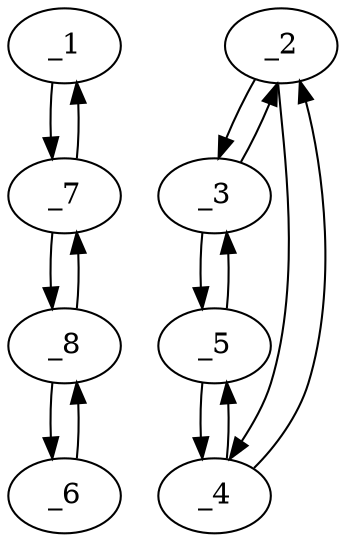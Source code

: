 digraph s1297_09 {
	_1	 [x="111.000000",
		y="77.000000"];
	_7	 [x="116.000000",
		y="94.000000"];
	_1 -> _7	 [angle="1.284745",
		orient="0.959366"];
	_2	 [x="40.000000",
		y="98.000000"];
	_3	 [x="45.000000",
		y="98.000000"];
	_2 -> _3	 [angle="0.000000",
		orient="0.000000"];
	_4	 [x="40.000000",
		y="100.000000"];
	_2 -> _4	 [angle="1.570796",
		orient="1.000000"];
	_3 -> _2	 [angle="3.141593",
		orient="0.000000"];
	_5	 [x="42.000000",
		y="100.000000"];
	_3 -> _5	 [angle="2.553590",
		orient="0.554700"];
	_4 -> _2	 [angle="-1.570796",
		orient="-1.000000"];
	_4 -> _5	 [angle="0.000000",
		orient="0.000000"];
	_5 -> _3	 [angle="-0.588003",
		orient="-0.554700"];
	_5 -> _4	 [angle="3.141593",
		orient="0.000000"];
	_6	 [x="133.000000",
		y="125.000000"];
	_8	 [x="126.000000",
		y="108.000000"];
	_6 -> _8	 [angle="-1.961403",
		orient="-0.924678"];
	_7 -> _1	 [angle="-1.856848",
		orient="-0.959366"];
	_7 -> _8	 [angle="0.950547",
		orient="0.813733"];
	_8 -> _6	 [angle="1.180189",
		orient="0.924678"];
	_8 -> _7	 [angle="-2.191046",
		orient="-0.813733"];
}

